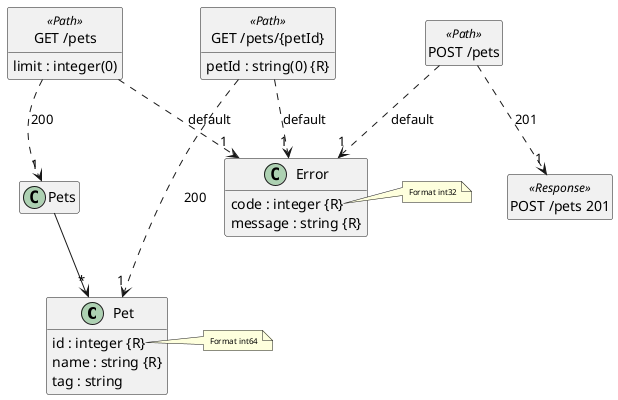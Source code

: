 @startuml
hide <<Path>> circle
hide <<Response>> circle
hide <<Parameter>> circle
hide empty methods
hide empty fields
set namespaceSeparator none

class "Pet" as Pet {
  {field} id : integer {R}
  {field} name : string {R}
  {field} tag : string
}
note right of Pet::"id"
	<size:8>Format int64</size>
end note

class "Pets" as Pets {
}

class "Error" as Error {
  {field} code : integer {R}
  {field} message : string {R}
}
note right of Error::"code"
	<size:8>Format int32</size>
end note

class "GET /pets" as GET_/pets <<Path>> {
  {field} limit : integer(0)
}

class "POST /pets" as POST_/pets <<Path>> {
}

class "POST /pets 201" as POST_/pets_201 <<Response>> {
}

class "GET /pets/{petId}" as GET_/pets/_petId_ <<Path>> {
  {field} petId : string(0) {R}
}

"Pets" --> "*" "Pet"

"GET_/pets" ..> "1" "Pets"  :  "200"

"GET_/pets" ..> "1" "Error"  :  "default"

"POST_/pets" ..> "1" "POST_/pets_201"  :  "201"

"POST_/pets" ..> "1" "Error"  :  "default"

"GET_/pets/_petId_" ..> "1" "Pet"  :  "200"

"GET_/pets/_petId_" ..> "1" "Error"  :  "default"

@enduml